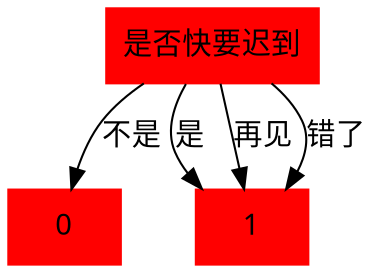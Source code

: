 digraph dt {
    edge [fontname="FangSong"]
    node [shape = "box", style = "filled", color = "red", fontname="FangSong"]
    "是否快要迟到" -> "0" [label = "不是" ]
 "是否快要迟到" -> "1" [label = "是"]
    "是否快要迟到" -> "1" [label = "再见"]
    "是否快要迟到" -> "1" [label = "错了"]
}

